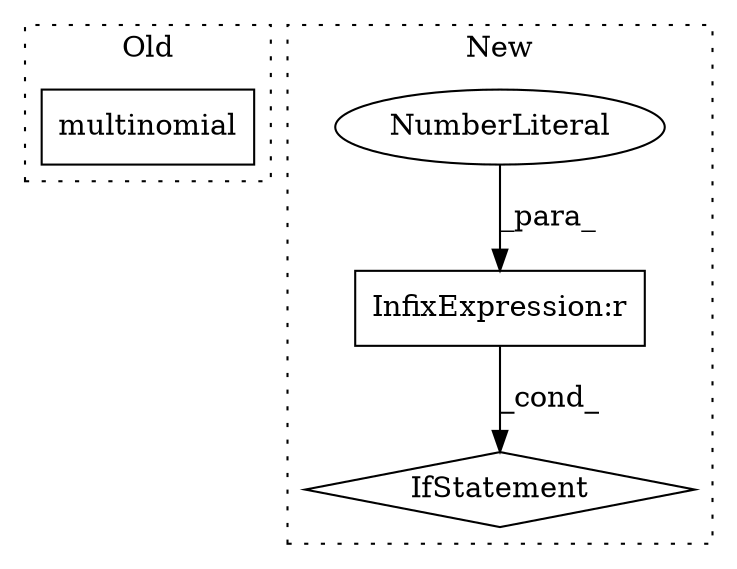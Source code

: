 digraph G {
subgraph cluster0 {
1 [label="multinomial" a="32" s="1238,1278" l="12,1" shape="box"];
label = "Old";
style="dotted";
}
subgraph cluster1 {
2 [label="IfStatement" a="25" s="1323,1358" l="4,2" shape="diamond"];
3 [label="InfixExpression:r" a="27" s="1353" l="4" shape="box"];
4 [label="NumberLiteral" a="34" s="1357" l="1" shape="ellipse"];
label = "New";
style="dotted";
}
3 -> 2 [label="_cond_"];
4 -> 3 [label="_para_"];
}